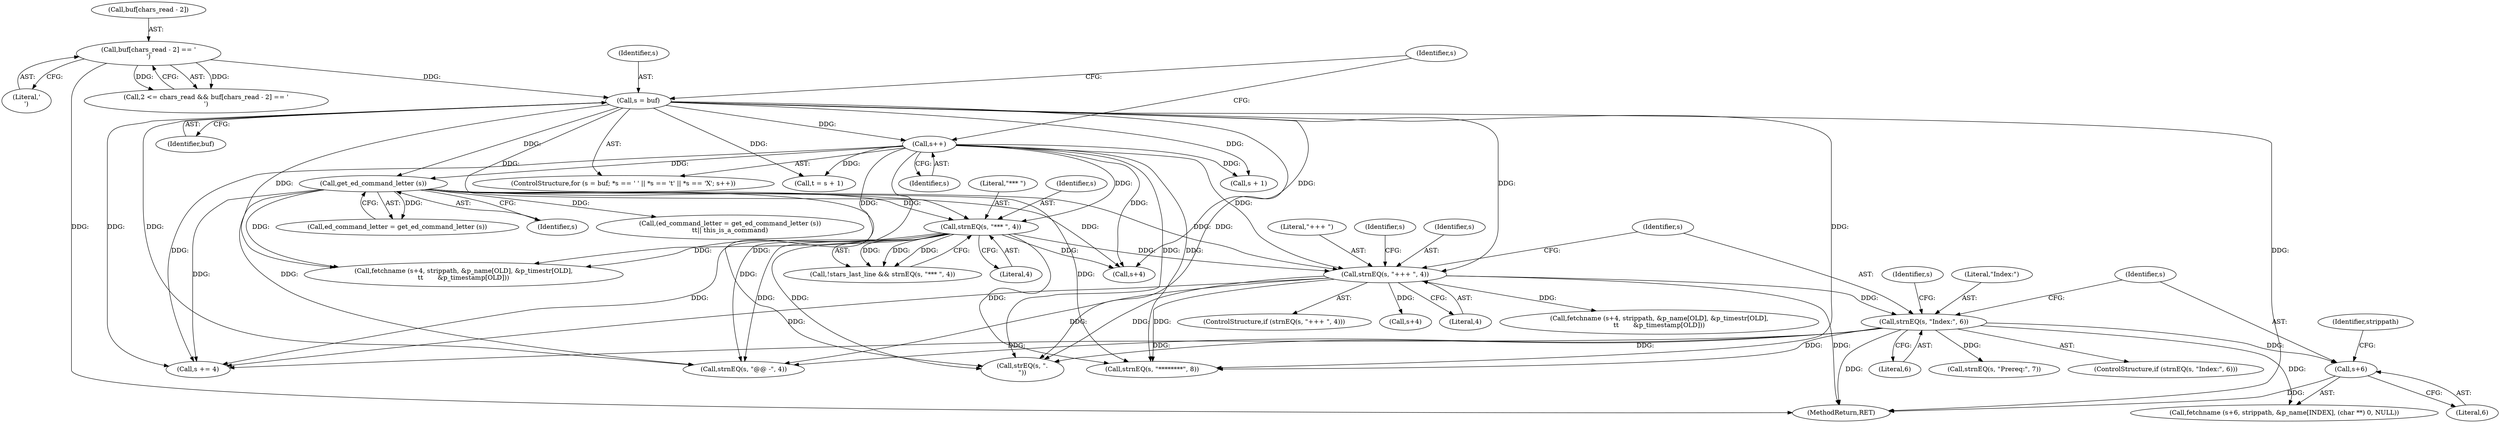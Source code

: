 digraph "0_savannah_17953b5893f7c9835f0dd2a704ba04e0371d2cbd_0@pointer" {
"1000638" [label="(Call,s+6)"];
"1000632" [label="(Call,strnEQ(s, \"Index:\", 6))"];
"1000602" [label="(Call,strnEQ(s, \"+++ \", 4))"];
"1000552" [label="(Call,get_ed_command_letter (s))"];
"1000448" [label="(Call,s++)"];
"1000431" [label="(Call,s = buf)"];
"1000423" [label="(Call,buf[chars_read - 2] == '\r')"];
"1000575" [label="(Call,strnEQ(s, \"*** \", 4))"];
"1000433" [label="(Identifier,buf)"];
"1000632" [label="(Call,strnEQ(s, \"Index:\", 6))"];
"1001293" [label="(Call,s += 4)"];
"1000609" [label="(Identifier,s)"];
"1000431" [label="(Call,s = buf)"];
"1000658" [label="(Call,strnEQ(s, \"Prereq:\", 7))"];
"1000581" [label="(Call,s+4)"];
"1000549" [label="(Call,(ed_command_letter = get_ed_command_letter (s))\n\t\t|| this_is_a_command)"];
"1000631" [label="(ControlStructure,if (strnEQ(s, \"Index:\", 6)))"];
"1000575" [label="(Call,strnEQ(s, \"*** \", 4))"];
"1000572" [label="(Call,!stars_last_line && strnEQ(s, \"*** \", 4))"];
"1000603" [label="(Identifier,s)"];
"1000577" [label="(Literal,\"*** \")"];
"1000580" [label="(Call,fetchname (s+4, strippath, &p_name[OLD], &p_timestr[OLD],\n\t\t       &p_timestamp[OLD]))"];
"1000449" [label="(Identifier,s)"];
"1000437" [label="(Identifier,s)"];
"1000633" [label="(Identifier,s)"];
"1001236" [label="(Call,strnEQ(s, \"@@ -\", 4))"];
"1000601" [label="(ControlStructure,if (strnEQ(s, \"+++ \", 4)))"];
"1000640" [label="(Literal,6)"];
"1000423" [label="(Call,buf[chars_read - 2] == '\r')"];
"1000641" [label="(Identifier,strippath)"];
"1000608" [label="(Call,s+4)"];
"1000576" [label="(Identifier,s)"];
"1000419" [label="(Call,2 <= chars_read && buf[chars_read - 2] == '\r')"];
"1000602" [label="(Call,strnEQ(s, \"+++ \", 4))"];
"1000605" [label="(Literal,4)"];
"1000424" [label="(Call,buf[chars_read - 2])"];
"1000550" [label="(Call,ed_command_letter = get_ed_command_letter (s))"];
"1000448" [label="(Call,s++)"];
"1000432" [label="(Identifier,s)"];
"1001213" [label="(Call,strEQ(s, \".\n\"))"];
"1000578" [label="(Literal,4)"];
"1000429" [label="(Literal,'\r')"];
"1000607" [label="(Call,fetchname (s+4, strippath, &p_name[OLD], &p_timestr[OLD],\n\t\t       &p_timestamp[OLD]))"];
"1000634" [label="(Literal,\"Index:\")"];
"1000553" [label="(Identifier,s)"];
"1002119" [label="(MethodReturn,RET)"];
"1000472" [label="(Call,t = s + 1)"];
"1000552" [label="(Call,get_ed_command_letter (s))"];
"1000474" [label="(Call,s + 1)"];
"1000639" [label="(Identifier,s)"];
"1000604" [label="(Literal,\"+++ \")"];
"1000638" [label="(Call,s+6)"];
"1000635" [label="(Literal,6)"];
"1000659" [label="(Identifier,s)"];
"1000430" [label="(ControlStructure,for (s = buf; *s == ' ' || *s == '\t' || *s == 'X'; s++))"];
"1001421" [label="(Call,strnEQ(s, \"********\", 8))"];
"1000637" [label="(Call,fetchname (s+6, strippath, &p_name[INDEX], (char **) 0, NULL))"];
"1000638" -> "1000637"  [label="AST: "];
"1000638" -> "1000640"  [label="CFG: "];
"1000639" -> "1000638"  [label="AST: "];
"1000640" -> "1000638"  [label="AST: "];
"1000641" -> "1000638"  [label="CFG: "];
"1000638" -> "1002119"  [label="DDG: "];
"1000632" -> "1000638"  [label="DDG: "];
"1000632" -> "1000631"  [label="AST: "];
"1000632" -> "1000635"  [label="CFG: "];
"1000633" -> "1000632"  [label="AST: "];
"1000634" -> "1000632"  [label="AST: "];
"1000635" -> "1000632"  [label="AST: "];
"1000639" -> "1000632"  [label="CFG: "];
"1000659" -> "1000632"  [label="CFG: "];
"1000632" -> "1002119"  [label="DDG: "];
"1000602" -> "1000632"  [label="DDG: "];
"1000632" -> "1000637"  [label="DDG: "];
"1000632" -> "1000658"  [label="DDG: "];
"1000632" -> "1001213"  [label="DDG: "];
"1000632" -> "1001236"  [label="DDG: "];
"1000632" -> "1001293"  [label="DDG: "];
"1000632" -> "1001421"  [label="DDG: "];
"1000602" -> "1000601"  [label="AST: "];
"1000602" -> "1000605"  [label="CFG: "];
"1000603" -> "1000602"  [label="AST: "];
"1000604" -> "1000602"  [label="AST: "];
"1000605" -> "1000602"  [label="AST: "];
"1000609" -> "1000602"  [label="CFG: "];
"1000633" -> "1000602"  [label="CFG: "];
"1000602" -> "1002119"  [label="DDG: "];
"1000552" -> "1000602"  [label="DDG: "];
"1000448" -> "1000602"  [label="DDG: "];
"1000575" -> "1000602"  [label="DDG: "];
"1000431" -> "1000602"  [label="DDG: "];
"1000602" -> "1000607"  [label="DDG: "];
"1000602" -> "1000608"  [label="DDG: "];
"1000602" -> "1001213"  [label="DDG: "];
"1000602" -> "1001236"  [label="DDG: "];
"1000602" -> "1001293"  [label="DDG: "];
"1000602" -> "1001421"  [label="DDG: "];
"1000552" -> "1000550"  [label="AST: "];
"1000552" -> "1000553"  [label="CFG: "];
"1000553" -> "1000552"  [label="AST: "];
"1000550" -> "1000552"  [label="CFG: "];
"1000552" -> "1000549"  [label="DDG: "];
"1000552" -> "1000550"  [label="DDG: "];
"1000448" -> "1000552"  [label="DDG: "];
"1000431" -> "1000552"  [label="DDG: "];
"1000552" -> "1000575"  [label="DDG: "];
"1000552" -> "1000580"  [label="DDG: "];
"1000552" -> "1000581"  [label="DDG: "];
"1000552" -> "1001213"  [label="DDG: "];
"1000552" -> "1001236"  [label="DDG: "];
"1000552" -> "1001293"  [label="DDG: "];
"1000552" -> "1001421"  [label="DDG: "];
"1000448" -> "1000430"  [label="AST: "];
"1000448" -> "1000449"  [label="CFG: "];
"1000449" -> "1000448"  [label="AST: "];
"1000437" -> "1000448"  [label="CFG: "];
"1000431" -> "1000448"  [label="DDG: "];
"1000448" -> "1000472"  [label="DDG: "];
"1000448" -> "1000474"  [label="DDG: "];
"1000448" -> "1000575"  [label="DDG: "];
"1000448" -> "1000580"  [label="DDG: "];
"1000448" -> "1000581"  [label="DDG: "];
"1000448" -> "1001213"  [label="DDG: "];
"1000448" -> "1001236"  [label="DDG: "];
"1000448" -> "1001293"  [label="DDG: "];
"1000448" -> "1001421"  [label="DDG: "];
"1000431" -> "1000430"  [label="AST: "];
"1000431" -> "1000433"  [label="CFG: "];
"1000432" -> "1000431"  [label="AST: "];
"1000433" -> "1000431"  [label="AST: "];
"1000437" -> "1000431"  [label="CFG: "];
"1000431" -> "1002119"  [label="DDG: "];
"1000423" -> "1000431"  [label="DDG: "];
"1000431" -> "1000472"  [label="DDG: "];
"1000431" -> "1000474"  [label="DDG: "];
"1000431" -> "1000575"  [label="DDG: "];
"1000431" -> "1000580"  [label="DDG: "];
"1000431" -> "1000581"  [label="DDG: "];
"1000431" -> "1001213"  [label="DDG: "];
"1000431" -> "1001236"  [label="DDG: "];
"1000431" -> "1001293"  [label="DDG: "];
"1000431" -> "1001421"  [label="DDG: "];
"1000423" -> "1000419"  [label="AST: "];
"1000423" -> "1000429"  [label="CFG: "];
"1000424" -> "1000423"  [label="AST: "];
"1000429" -> "1000423"  [label="AST: "];
"1000419" -> "1000423"  [label="CFG: "];
"1000423" -> "1002119"  [label="DDG: "];
"1000423" -> "1000419"  [label="DDG: "];
"1000423" -> "1000419"  [label="DDG: "];
"1000575" -> "1000572"  [label="AST: "];
"1000575" -> "1000578"  [label="CFG: "];
"1000576" -> "1000575"  [label="AST: "];
"1000577" -> "1000575"  [label="AST: "];
"1000578" -> "1000575"  [label="AST: "];
"1000572" -> "1000575"  [label="CFG: "];
"1000575" -> "1000572"  [label="DDG: "];
"1000575" -> "1000572"  [label="DDG: "];
"1000575" -> "1000572"  [label="DDG: "];
"1000575" -> "1000580"  [label="DDG: "];
"1000575" -> "1000581"  [label="DDG: "];
"1000575" -> "1001213"  [label="DDG: "];
"1000575" -> "1001236"  [label="DDG: "];
"1000575" -> "1001293"  [label="DDG: "];
"1000575" -> "1001421"  [label="DDG: "];
}
